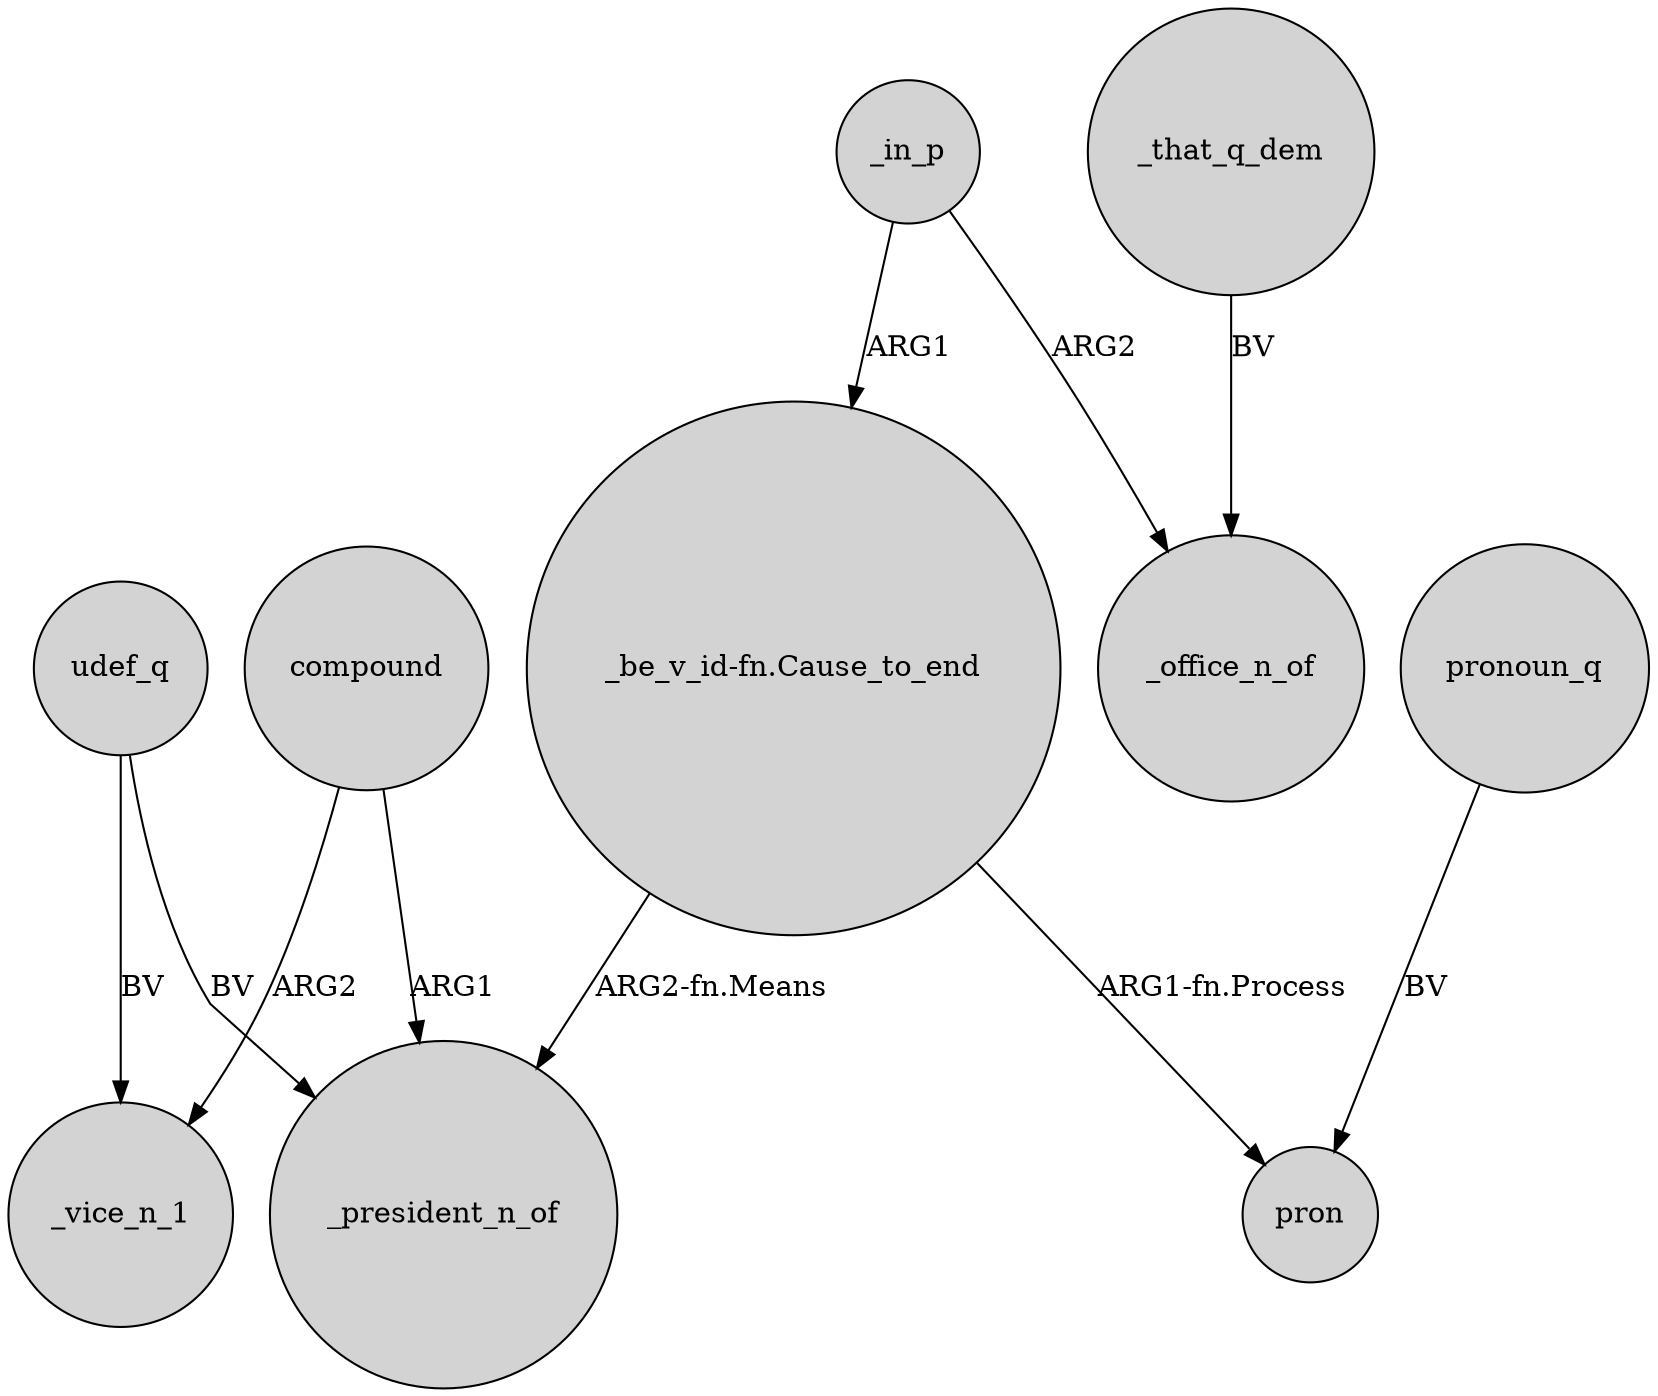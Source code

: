 digraph {
	node [shape=circle style=filled]
	compound -> _president_n_of [label=ARG1]
	"_be_v_id-fn.Cause_to_end" -> _president_n_of [label="ARG2-fn.Means"]
	udef_q -> _vice_n_1 [label=BV]
	_in_p -> _office_n_of [label=ARG2]
	_in_p -> "_be_v_id-fn.Cause_to_end" [label=ARG1]
	udef_q -> _president_n_of [label=BV]
	pronoun_q -> pron [label=BV]
	"_be_v_id-fn.Cause_to_end" -> pron [label="ARG1-fn.Process"]
	compound -> _vice_n_1 [label=ARG2]
	_that_q_dem -> _office_n_of [label=BV]
}
